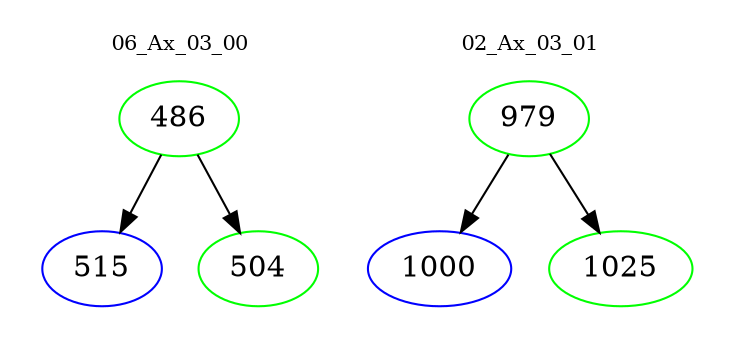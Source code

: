 digraph{
subgraph cluster_0 {
color = white
label = "06_Ax_03_00";
fontsize=10;
T0_486 [label="486", color="green"]
T0_486 -> T0_515 [color="black"]
T0_515 [label="515", color="blue"]
T0_486 -> T0_504 [color="black"]
T0_504 [label="504", color="green"]
}
subgraph cluster_1 {
color = white
label = "02_Ax_03_01";
fontsize=10;
T1_979 [label="979", color="green"]
T1_979 -> T1_1000 [color="black"]
T1_1000 [label="1000", color="blue"]
T1_979 -> T1_1025 [color="black"]
T1_1025 [label="1025", color="green"]
}
}
